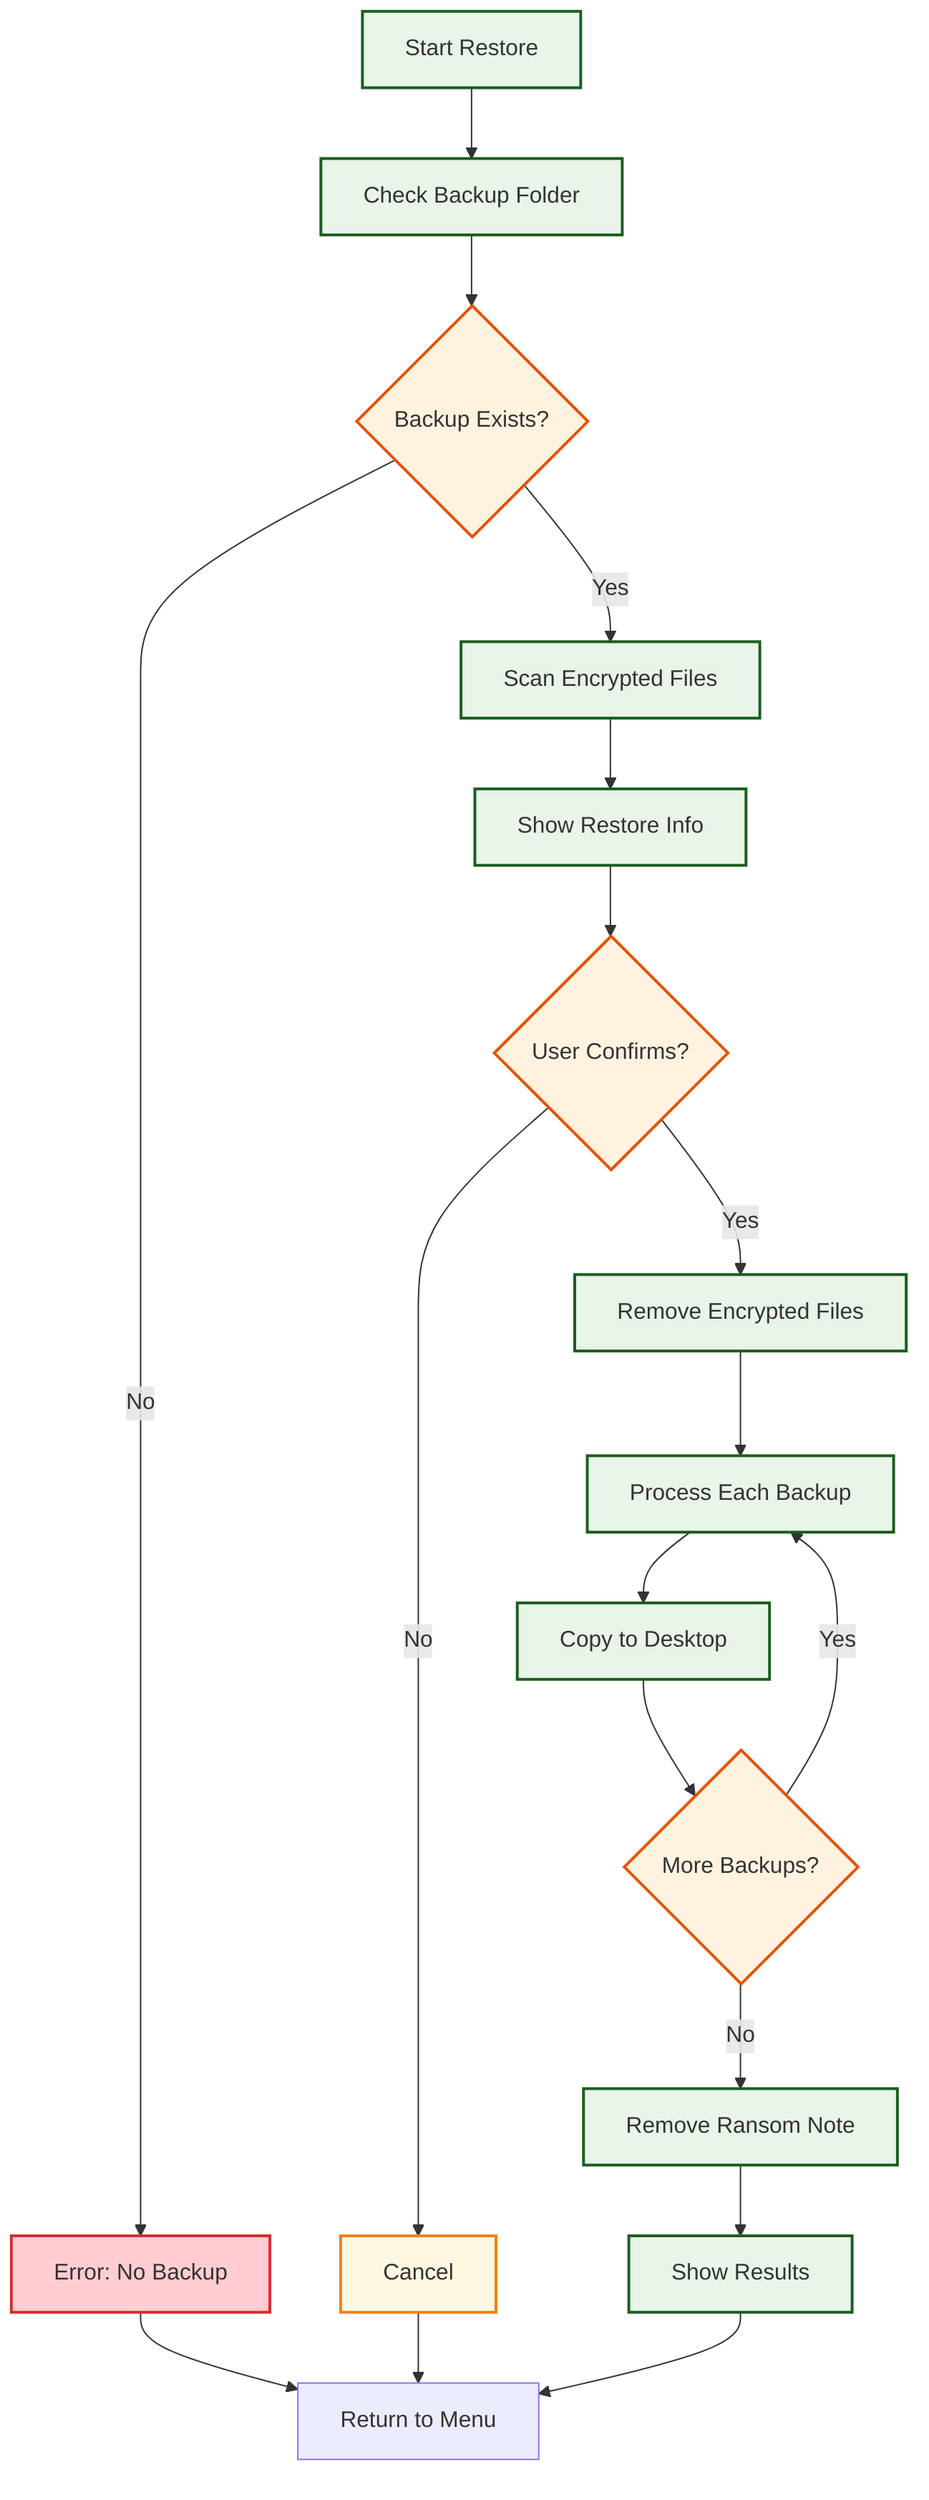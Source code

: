 flowchart TD
    A[Start Restore] --> B[Check Backup Folder]
    B --> C{Backup Exists?}
    C -->|No| D[Error: No Backup] --> Z[Return to Menu]
    C -->|Yes| E[Scan Encrypted Files]
    E --> F[Show Restore Info]
    F --> G{User Confirms?}
    G -->|No| H[Cancel] --> Z
    G -->|Yes| I[Remove Encrypted Files]
    I --> J[Process Each Backup]
    J --> K[Copy to Desktop]
    K --> L{More Backups?}
    L -->|Yes| J
    L -->|No| M[Remove Ransom Note]
    M --> N[Show Results]
    N --> Z
    
    classDef process fill:#e8f5e8,stroke:#1b5e20,stroke-width:2px
    classDef decision fill:#fff3e0,stroke:#e65100,stroke-width:2px
    classDef error fill:#ffcdd2,stroke:#d32f2f,stroke-width:2px
    classDef warning fill:#fff8e1,stroke:#f57f17,stroke-width:2px
    
    class A,B,E,F,I,J,K,M,N process
    class C,G,L decision
    class D error
    class H warning